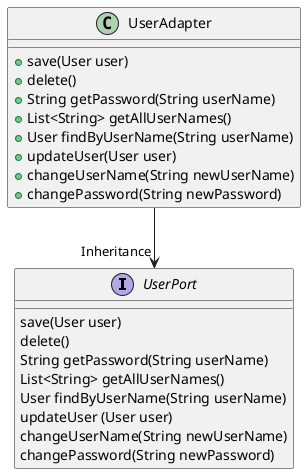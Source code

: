 @startuml
interface UserPort {
   save(User user)
   delete()
   String getPassword(String userName)
   List<String> getAllUserNames()
   User findByUserName(String userName)
   updateUser (User user)
   changeUserName(String newUserName)
   changePassword(String newPassword)
}

class UserAdapter{
+save(User user)
+delete()
+String getPassword(String userName)
+List<String> getAllUserNames()
+User findByUserName(String userName)
+updateUser(User user)
+changeUserName(String newUserName)
+changePassword(String newPassword)
}

UserAdapter--> "Inheritance" UserPort
@enduml